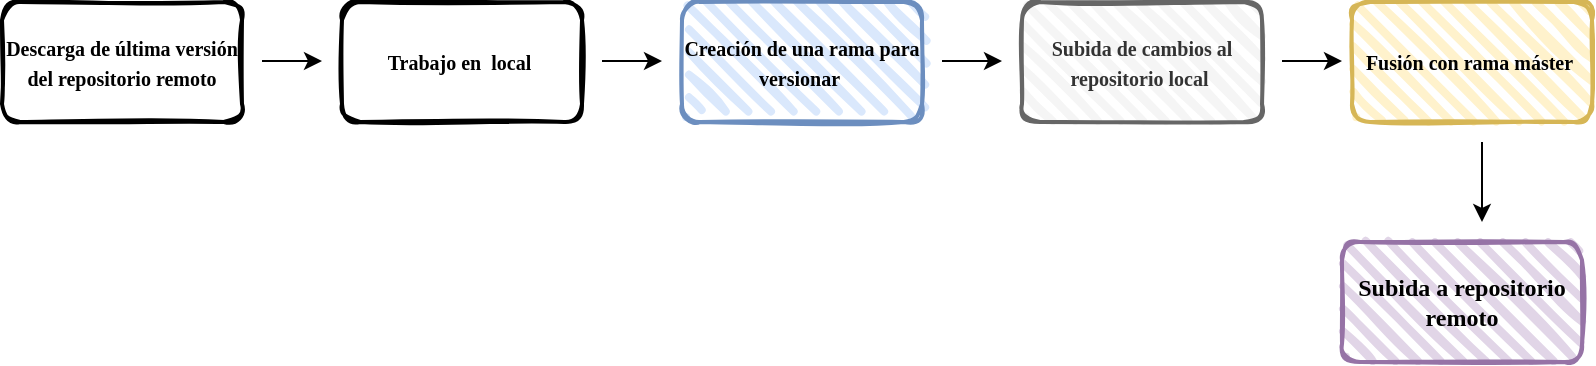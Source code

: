 <mxfile version="14.3.2" type="github"><diagram id="gRLeJuvJxrZAPrrMLwIb" name="Page-1"><mxGraphModel dx="1102" dy="525" grid="1" gridSize="10" guides="1" tooltips="1" connect="1" arrows="1" fold="1" page="1" pageScale="1" pageWidth="827" pageHeight="1169" math="0" shadow="0"><root><mxCell id="0"/><mxCell id="1" parent="0"/><mxCell id="HEOROsD8aZ2IUKVq11Mz-6" value="&lt;font face=&quot;Verdana&quot; size=&quot;1&quot;&gt;&lt;b&gt;Descarga de última versión del repositorio remoto&lt;/b&gt;&lt;/font&gt;" style="rounded=1;whiteSpace=wrap;html=1;strokeWidth=2;fillWeight=4;hachureGap=8;hachureAngle=45;sketch=1;" vertex="1" parent="1"><mxGeometry x="20" y="110" width="120" height="60" as="geometry"/></mxCell><mxCell id="HEOROsD8aZ2IUKVq11Mz-8" value="" style="endArrow=classic;html=1;" edge="1" parent="1"><mxGeometry width="50" height="50" relative="1" as="geometry"><mxPoint x="150" y="139.5" as="sourcePoint"/><mxPoint x="180" y="139.5" as="targetPoint"/></mxGeometry></mxCell><mxCell id="HEOROsD8aZ2IUKVq11Mz-13" value="&lt;font face=&quot;Verdana&quot;&gt;&lt;b&gt;Subida a repositorio remoto&lt;/b&gt;&lt;/font&gt;" style="rounded=1;whiteSpace=wrap;html=1;strokeWidth=2;fillWeight=4;hachureGap=8;hachureAngle=45;fillColor=#e1d5e7;sketch=1;strokeColor=#9673a6;" vertex="1" parent="1"><mxGeometry x="690" y="230" width="120" height="60" as="geometry"/></mxCell><mxCell id="HEOROsD8aZ2IUKVq11Mz-14" value="&lt;font face=&quot;Verdana&quot; size=&quot;1&quot;&gt;&lt;b&gt;Trabajo en&amp;nbsp; local&amp;nbsp;&lt;/b&gt;&lt;/font&gt;" style="rounded=1;whiteSpace=wrap;html=1;strokeWidth=2;fillWeight=4;hachureGap=8;hachureAngle=45;sketch=1;" vertex="1" parent="1"><mxGeometry x="190" y="110" width="120" height="60" as="geometry"/></mxCell><mxCell id="HEOROsD8aZ2IUKVq11Mz-15" value="&lt;font face=&quot;Verdana&quot; size=&quot;1&quot;&gt;&lt;b&gt;Subida de cambios al repositorio local&amp;nbsp;&lt;/b&gt;&lt;/font&gt;" style="rounded=1;whiteSpace=wrap;html=1;strokeWidth=2;fillWeight=4;hachureGap=8;hachureAngle=45;fillColor=#f5f5f5;sketch=1;strokeColor=#666666;fontColor=#333333;" vertex="1" parent="1"><mxGeometry x="530" y="110" width="120" height="60" as="geometry"/></mxCell><mxCell id="HEOROsD8aZ2IUKVq11Mz-17" value="" style="endArrow=classic;html=1;" edge="1" parent="1"><mxGeometry width="50" height="50" relative="1" as="geometry"><mxPoint x="320" y="139.5" as="sourcePoint"/><mxPoint x="350" y="139.5" as="targetPoint"/></mxGeometry></mxCell><mxCell id="HEOROsD8aZ2IUKVq11Mz-18" value="&lt;font face=&quot;Verdana&quot; size=&quot;1&quot;&gt;&lt;b&gt;Creación de una rama para versionar&amp;nbsp;&lt;/b&gt;&lt;/font&gt;" style="rounded=1;whiteSpace=wrap;html=1;strokeWidth=2;fillWeight=4;hachureGap=8;hachureAngle=45;fillColor=#dae8fc;sketch=1;strokeColor=#6c8ebf;" vertex="1" parent="1"><mxGeometry x="360" y="110" width="120" height="60" as="geometry"/></mxCell><mxCell id="HEOROsD8aZ2IUKVq11Mz-19" value="" style="endArrow=classic;html=1;" edge="1" parent="1"><mxGeometry width="50" height="50" relative="1" as="geometry"><mxPoint x="490" y="139.5" as="sourcePoint"/><mxPoint x="520" y="139.5" as="targetPoint"/></mxGeometry></mxCell><mxCell id="HEOROsD8aZ2IUKVq11Mz-20" value="&lt;font face=&quot;Verdana&quot; size=&quot;1&quot;&gt;&lt;b&gt;Fusión con rama máster&amp;nbsp;&lt;/b&gt;&lt;/font&gt;" style="rounded=1;whiteSpace=wrap;html=1;strokeWidth=2;fillWeight=4;hachureGap=8;hachureAngle=45;fillColor=#fff2cc;sketch=1;strokeColor=#d6b656;" vertex="1" parent="1"><mxGeometry x="695" y="110" width="120" height="60" as="geometry"/></mxCell><mxCell id="HEOROsD8aZ2IUKVq11Mz-21" value="" style="endArrow=classic;html=1;" edge="1" parent="1"><mxGeometry width="50" height="50" relative="1" as="geometry"><mxPoint x="660" y="139.5" as="sourcePoint"/><mxPoint x="690" y="139.5" as="targetPoint"/></mxGeometry></mxCell><mxCell id="HEOROsD8aZ2IUKVq11Mz-24" value="" style="endArrow=classic;html=1;" edge="1" parent="1"><mxGeometry width="50" height="50" relative="1" as="geometry"><mxPoint x="760" y="180" as="sourcePoint"/><mxPoint x="760" y="220" as="targetPoint"/></mxGeometry></mxCell></root></mxGraphModel></diagram></mxfile>